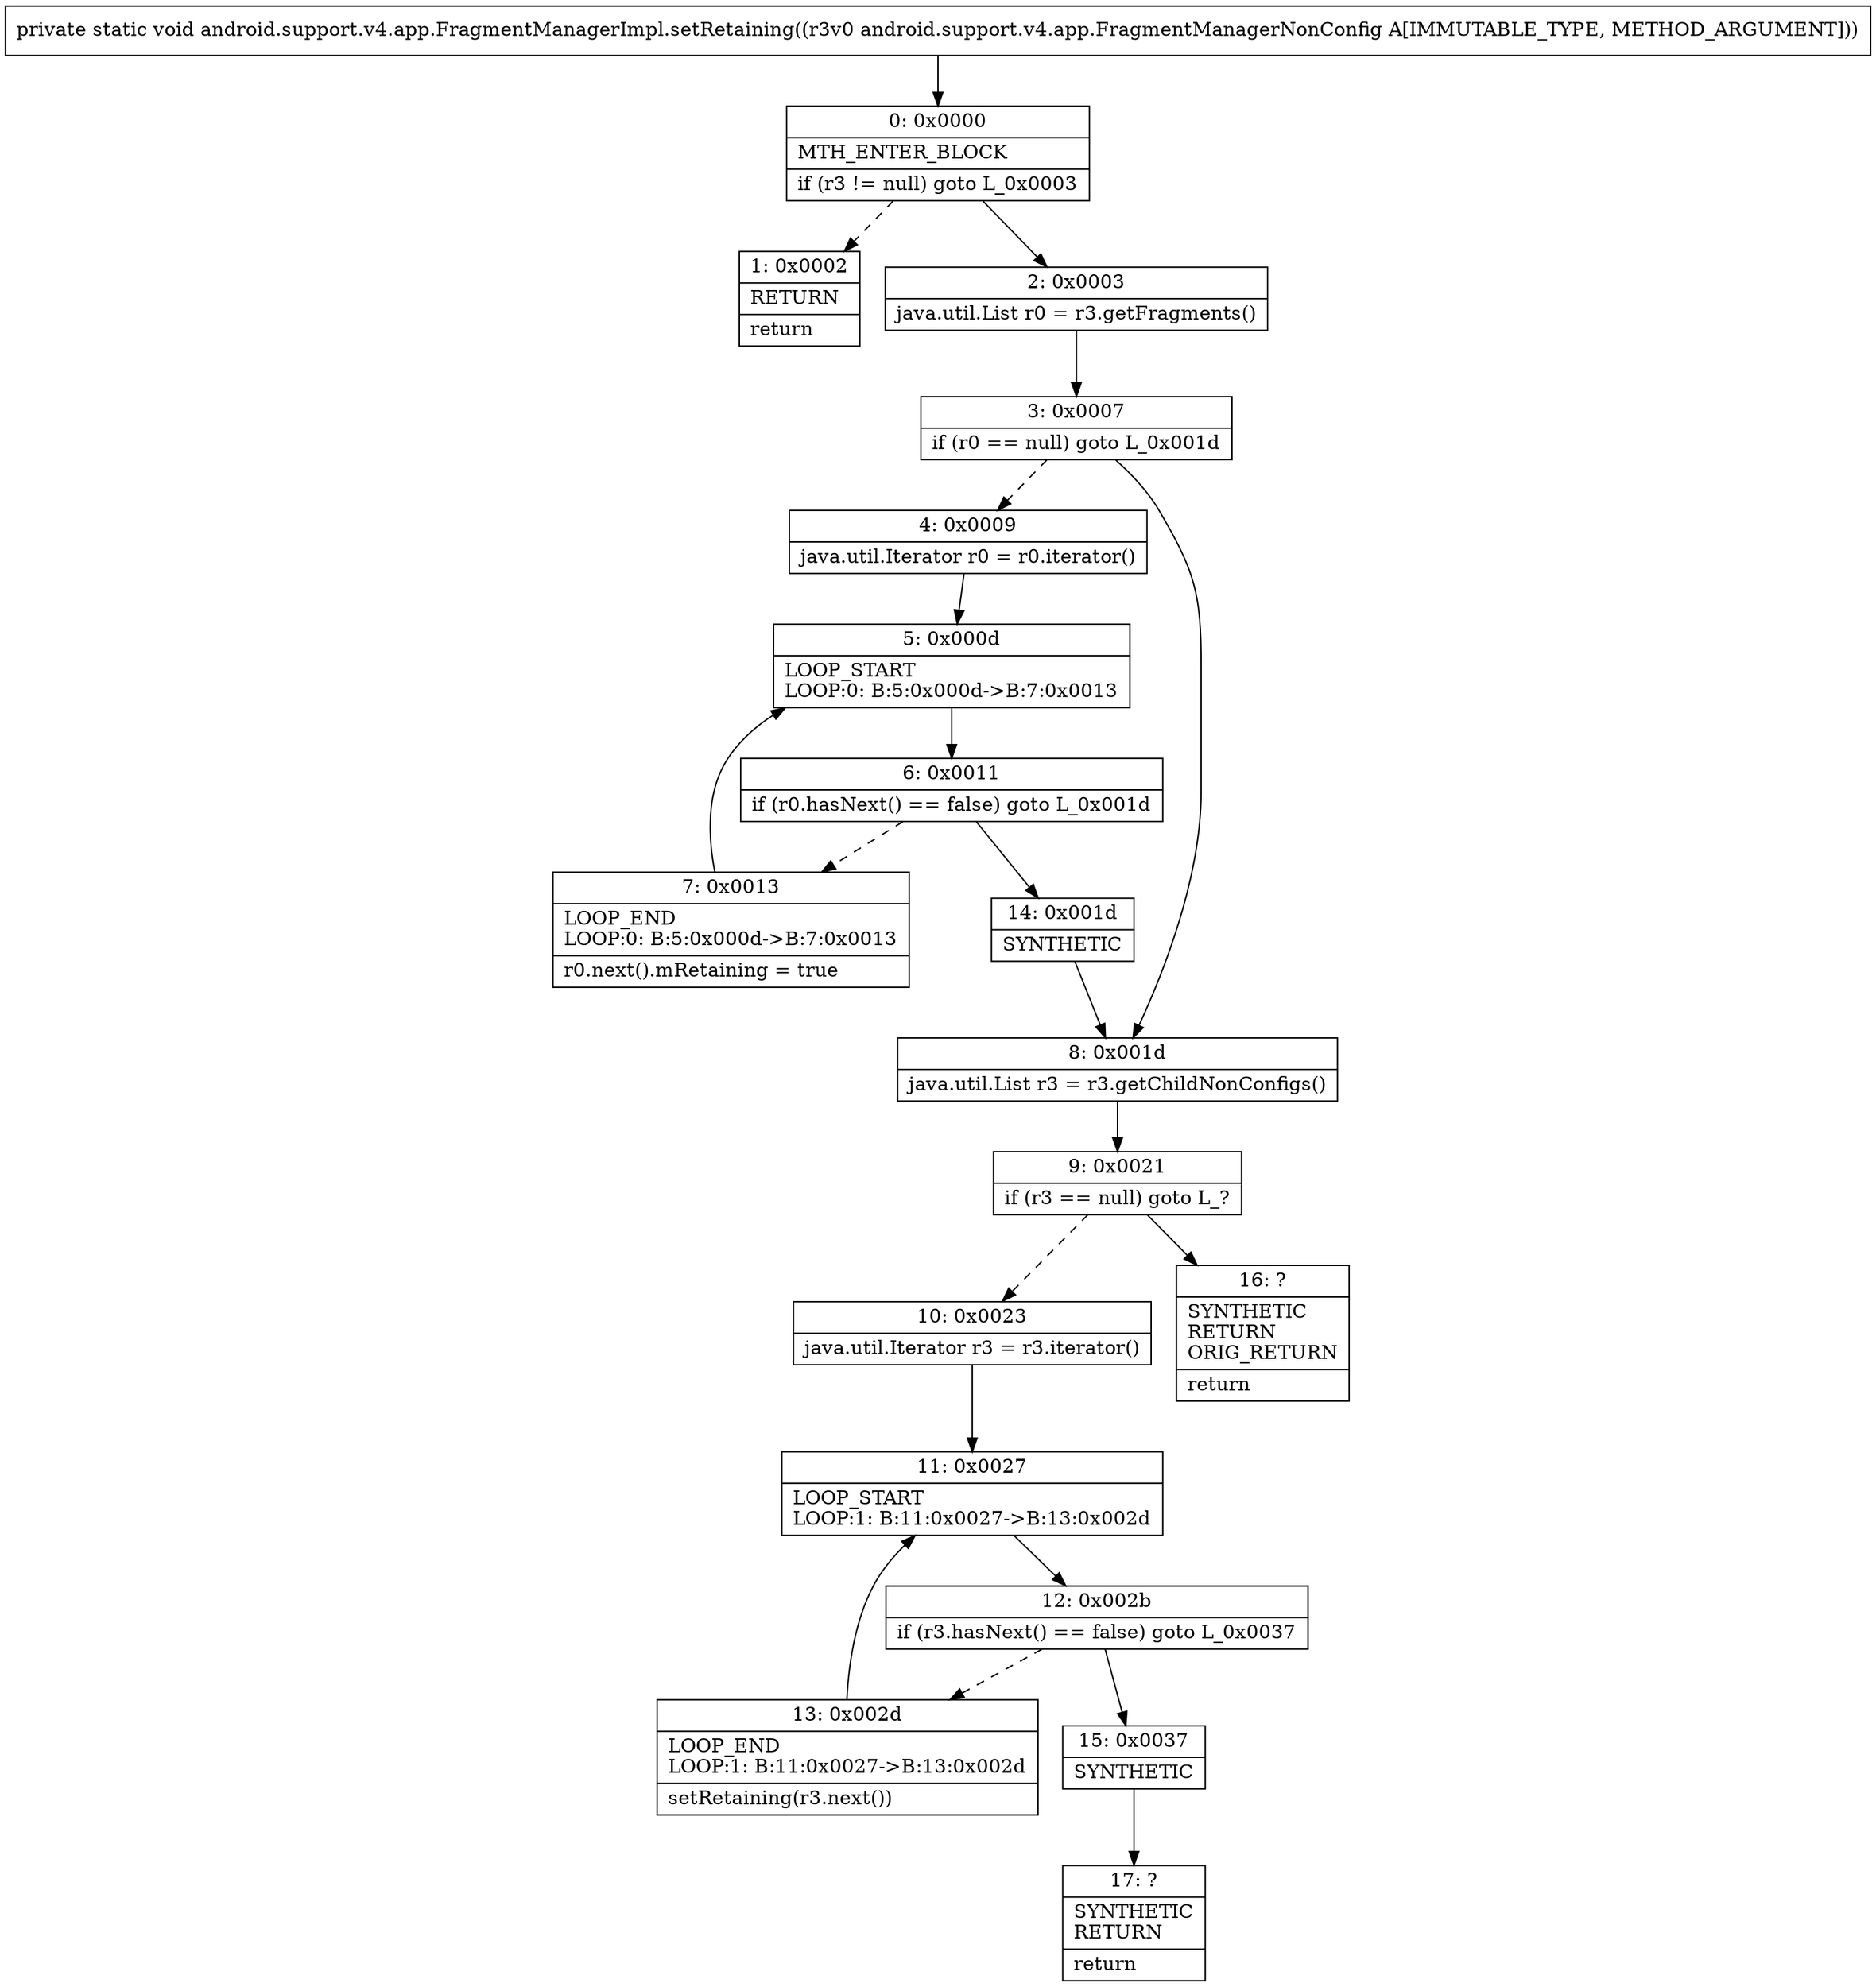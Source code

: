 digraph "CFG forandroid.support.v4.app.FragmentManagerImpl.setRetaining(Landroid\/support\/v4\/app\/FragmentManagerNonConfig;)V" {
Node_0 [shape=record,label="{0\:\ 0x0000|MTH_ENTER_BLOCK\l|if (r3 != null) goto L_0x0003\l}"];
Node_1 [shape=record,label="{1\:\ 0x0002|RETURN\l|return\l}"];
Node_2 [shape=record,label="{2\:\ 0x0003|java.util.List r0 = r3.getFragments()\l}"];
Node_3 [shape=record,label="{3\:\ 0x0007|if (r0 == null) goto L_0x001d\l}"];
Node_4 [shape=record,label="{4\:\ 0x0009|java.util.Iterator r0 = r0.iterator()\l}"];
Node_5 [shape=record,label="{5\:\ 0x000d|LOOP_START\lLOOP:0: B:5:0x000d\-\>B:7:0x0013\l}"];
Node_6 [shape=record,label="{6\:\ 0x0011|if (r0.hasNext() == false) goto L_0x001d\l}"];
Node_7 [shape=record,label="{7\:\ 0x0013|LOOP_END\lLOOP:0: B:5:0x000d\-\>B:7:0x0013\l|r0.next().mRetaining = true\l}"];
Node_8 [shape=record,label="{8\:\ 0x001d|java.util.List r3 = r3.getChildNonConfigs()\l}"];
Node_9 [shape=record,label="{9\:\ 0x0021|if (r3 == null) goto L_?\l}"];
Node_10 [shape=record,label="{10\:\ 0x0023|java.util.Iterator r3 = r3.iterator()\l}"];
Node_11 [shape=record,label="{11\:\ 0x0027|LOOP_START\lLOOP:1: B:11:0x0027\-\>B:13:0x002d\l}"];
Node_12 [shape=record,label="{12\:\ 0x002b|if (r3.hasNext() == false) goto L_0x0037\l}"];
Node_13 [shape=record,label="{13\:\ 0x002d|LOOP_END\lLOOP:1: B:11:0x0027\-\>B:13:0x002d\l|setRetaining(r3.next())\l}"];
Node_14 [shape=record,label="{14\:\ 0x001d|SYNTHETIC\l}"];
Node_15 [shape=record,label="{15\:\ 0x0037|SYNTHETIC\l}"];
Node_16 [shape=record,label="{16\:\ ?|SYNTHETIC\lRETURN\lORIG_RETURN\l|return\l}"];
Node_17 [shape=record,label="{17\:\ ?|SYNTHETIC\lRETURN\l|return\l}"];
MethodNode[shape=record,label="{private static void android.support.v4.app.FragmentManagerImpl.setRetaining((r3v0 android.support.v4.app.FragmentManagerNonConfig A[IMMUTABLE_TYPE, METHOD_ARGUMENT])) }"];
MethodNode -> Node_0;
Node_0 -> Node_1[style=dashed];
Node_0 -> Node_2;
Node_2 -> Node_3;
Node_3 -> Node_4[style=dashed];
Node_3 -> Node_8;
Node_4 -> Node_5;
Node_5 -> Node_6;
Node_6 -> Node_7[style=dashed];
Node_6 -> Node_14;
Node_7 -> Node_5;
Node_8 -> Node_9;
Node_9 -> Node_10[style=dashed];
Node_9 -> Node_16;
Node_10 -> Node_11;
Node_11 -> Node_12;
Node_12 -> Node_13[style=dashed];
Node_12 -> Node_15;
Node_13 -> Node_11;
Node_14 -> Node_8;
Node_15 -> Node_17;
}

